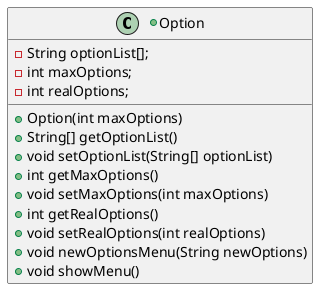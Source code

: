 @startuml
+class Option {
    -String optionList[];
    -int maxOptions;
    -int realOptions;

    +Option(int maxOptions)
    +String[] getOptionList()
    +void setOptionList(String[] optionList)
    +int getMaxOptions()
    +void setMaxOptions(int maxOptions)
    +int getRealOptions()
    +void setRealOptions(int realOptions)
    +void newOptionsMenu(String newOptions)
    +void showMenu()

}
@enduml